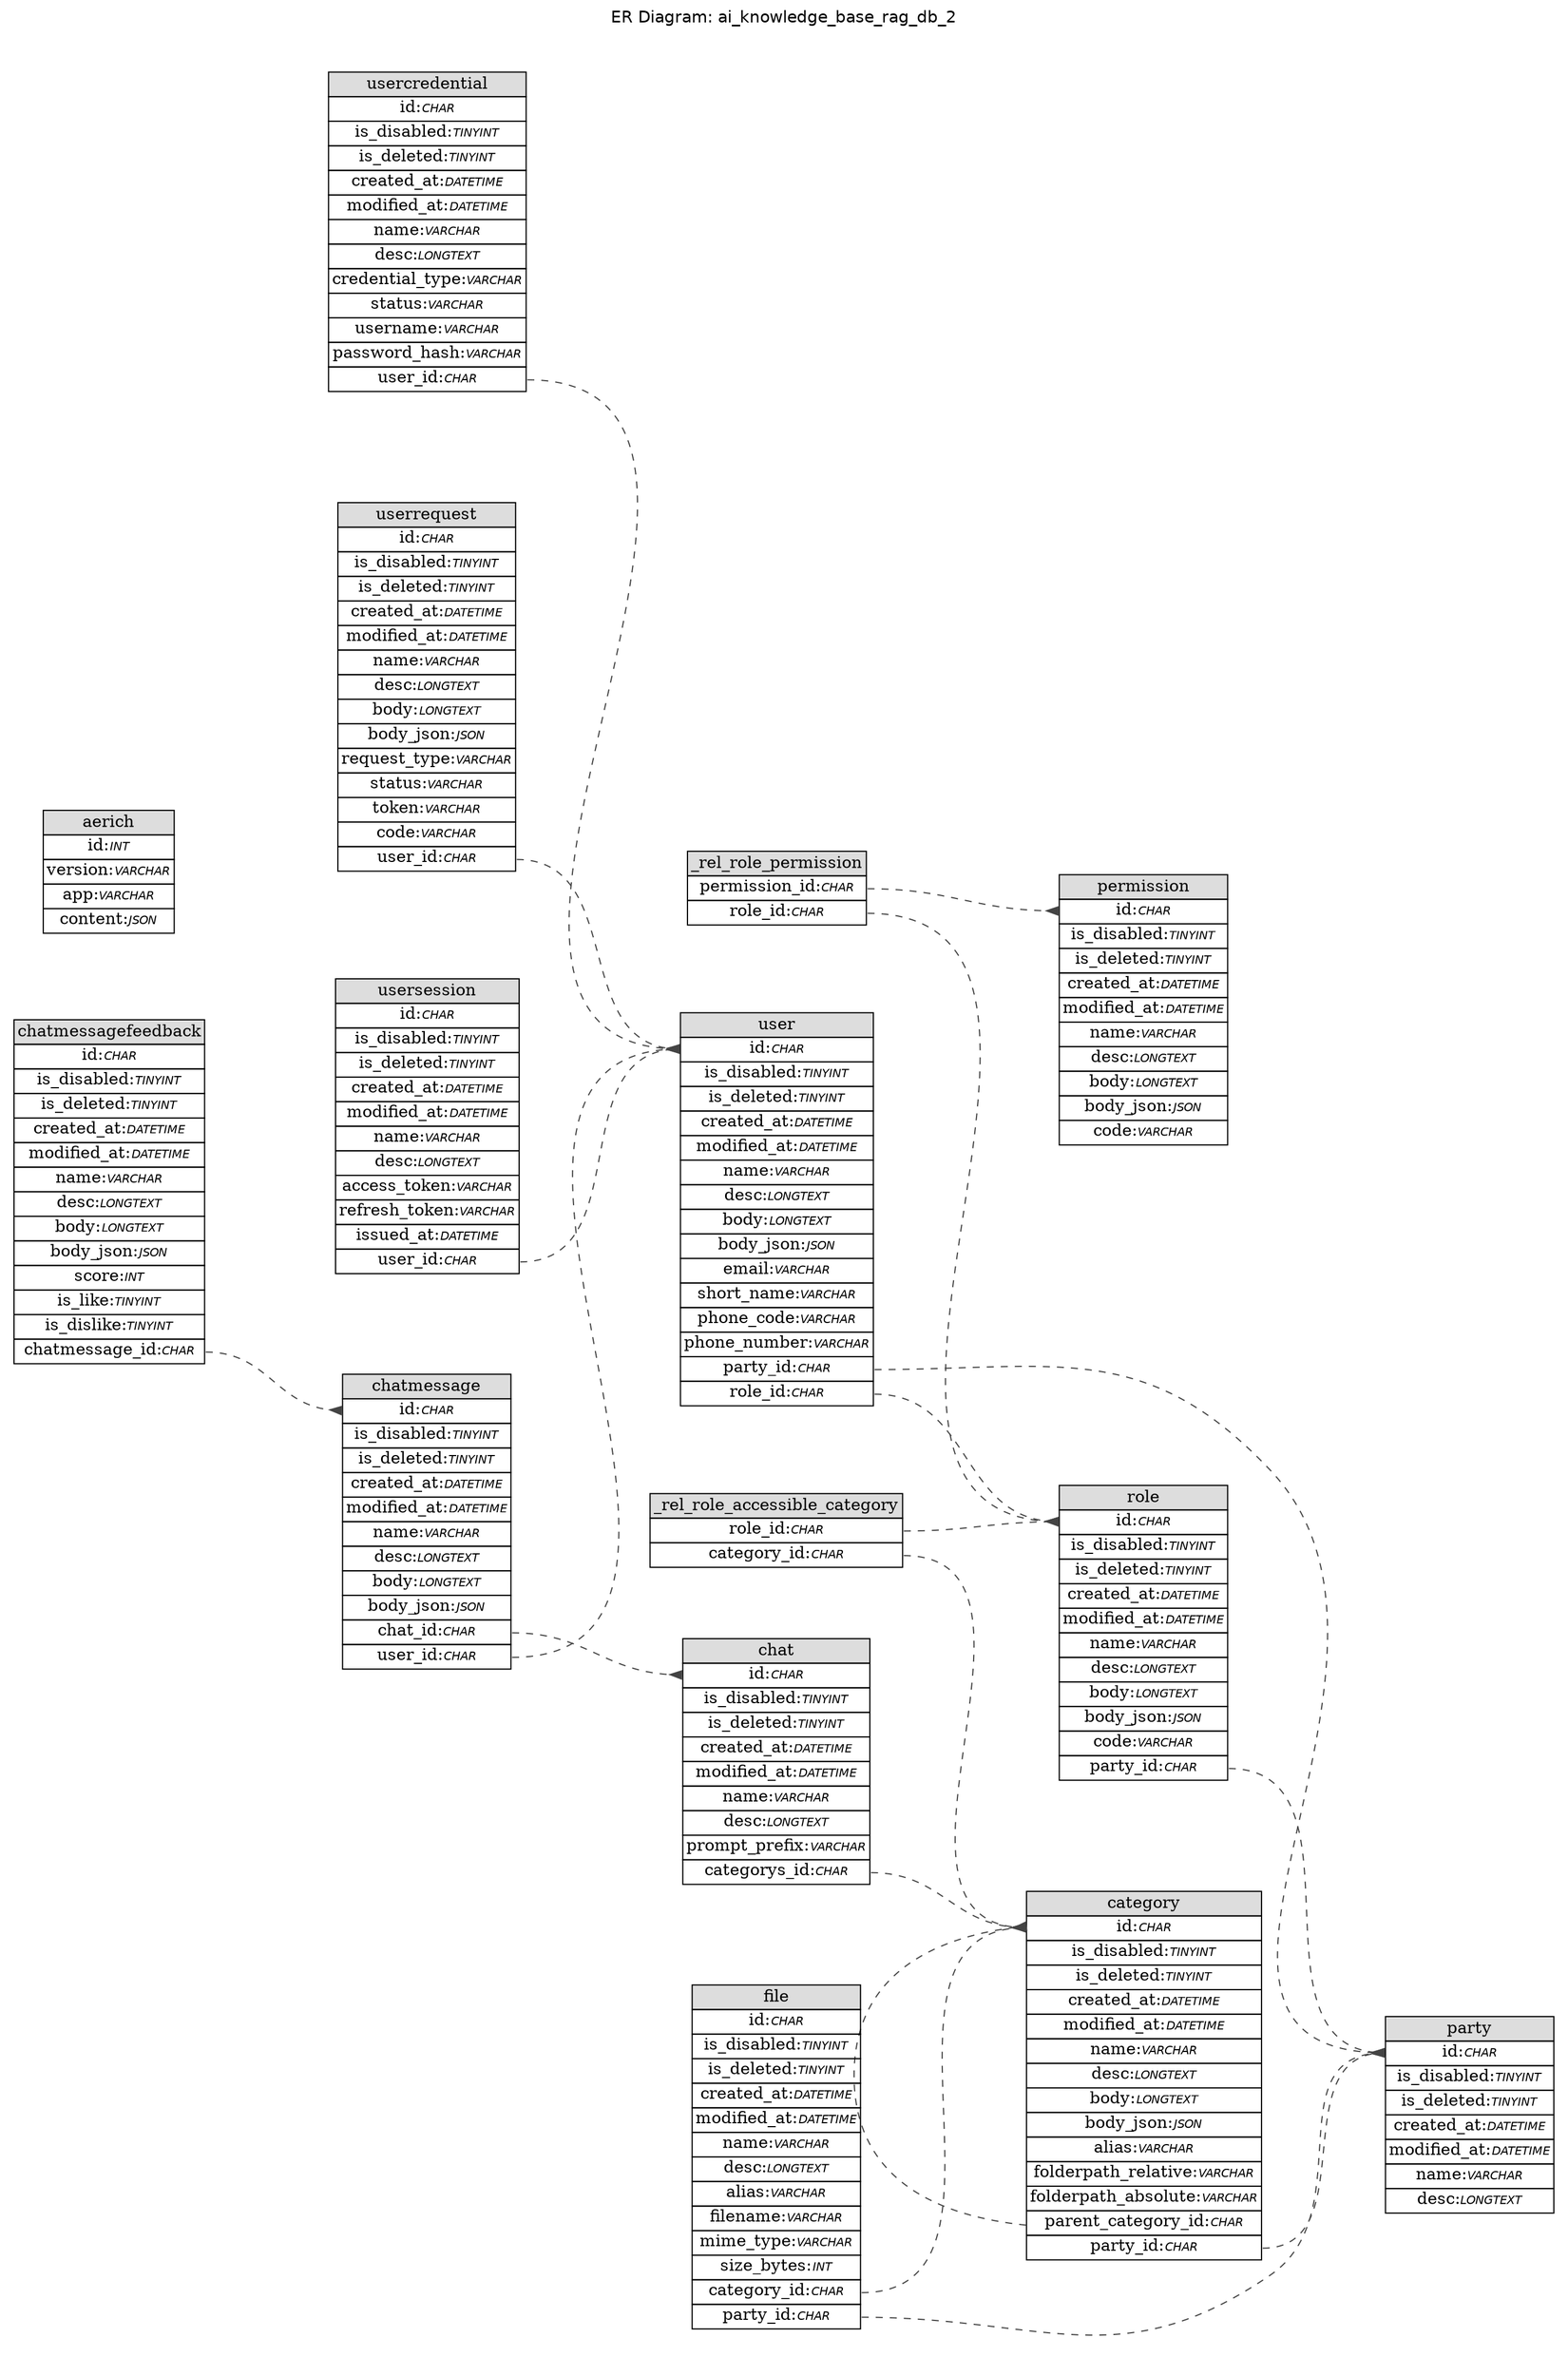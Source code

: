 // ************************************************************
// Generated by: Sequel Ace
// Version 20062
//
// https://sequel-ace.com/
// https://github.com/Sequel-Ace/Sequel-Ace
//
// Host: octopus-tech.com (MySQL 8.2.0)
// Database: ai_knowledge_base_rag_db_2
// Generation Time: 2024-05-03 18:47:31 +0000
// ************************************************************

digraph "Database Structure" {
	label = "ER Diagram: ai_knowledge_base_rag_db_2";
	labelloc = t;
	compound = true;
	node [ shape = record ];
	fontname = "Helvetica";
	ranksep = 1.25;
	ratio = 1.5;
	rankdir = LR;
	subgraph "table__rel_role_accessible_category" {
		node [ shape = "plaintext" ];
		"_rel_role_accessible_category" [ label=<
			<TABLE BORDER="0" CELLSPACING="0" CELLBORDER="1">
			<TR><TD COLSPAN="3" BGCOLOR="#DDDDDD">_rel_role_accessible_category</TD></TR>
			<TR><TD COLSPAN="3" PORT="role_id">role_id:<FONT FACE="Helvetica-Oblique" POINT-SIZE="10">CHAR</FONT></TD></TR>
			<TR><TD COLSPAN="3" PORT="category_id">category_id:<FONT FACE="Helvetica-Oblique" POINT-SIZE="10">CHAR</FONT></TD></TR>
			</TABLE>>
		];
	}
	subgraph "table__rel_role_permission" {
		node [ shape = "plaintext" ];
		"_rel_role_permission" [ label=<
			<TABLE BORDER="0" CELLSPACING="0" CELLBORDER="1">
			<TR><TD COLSPAN="3" BGCOLOR="#DDDDDD">_rel_role_permission</TD></TR>
			<TR><TD COLSPAN="3" PORT="permission_id">permission_id:<FONT FACE="Helvetica-Oblique" POINT-SIZE="10">CHAR</FONT></TD></TR>
			<TR><TD COLSPAN="3" PORT="role_id">role_id:<FONT FACE="Helvetica-Oblique" POINT-SIZE="10">CHAR</FONT></TD></TR>
			</TABLE>>
		];
	}
	subgraph "table_aerich" {
		node [ shape = "plaintext" ];
		"aerich" [ label=<
			<TABLE BORDER="0" CELLSPACING="0" CELLBORDER="1">
			<TR><TD COLSPAN="3" BGCOLOR="#DDDDDD">aerich</TD></TR>
			<TR><TD COLSPAN="3" PORT="id">id:<FONT FACE="Helvetica-Oblique" POINT-SIZE="10">INT</FONT></TD></TR>
			<TR><TD COLSPAN="3" PORT="version">version:<FONT FACE="Helvetica-Oblique" POINT-SIZE="10">VARCHAR</FONT></TD></TR>
			<TR><TD COLSPAN="3" PORT="app">app:<FONT FACE="Helvetica-Oblique" POINT-SIZE="10">VARCHAR</FONT></TD></TR>
			<TR><TD COLSPAN="3" PORT="content">content:<FONT FACE="Helvetica-Oblique" POINT-SIZE="10">JSON</FONT></TD></TR>
			</TABLE>>
		];
	}
	subgraph "table_category" {
		node [ shape = "plaintext" ];
		"category" [ label=<
			<TABLE BORDER="0" CELLSPACING="0" CELLBORDER="1">
			<TR><TD COLSPAN="3" BGCOLOR="#DDDDDD">category</TD></TR>
			<TR><TD COLSPAN="3" PORT="id">id:<FONT FACE="Helvetica-Oblique" POINT-SIZE="10">CHAR</FONT></TD></TR>
			<TR><TD COLSPAN="3" PORT="is_disabled">is_disabled:<FONT FACE="Helvetica-Oblique" POINT-SIZE="10">TINYINT</FONT></TD></TR>
			<TR><TD COLSPAN="3" PORT="is_deleted">is_deleted:<FONT FACE="Helvetica-Oblique" POINT-SIZE="10">TINYINT</FONT></TD></TR>
			<TR><TD COLSPAN="3" PORT="created_at">created_at:<FONT FACE="Helvetica-Oblique" POINT-SIZE="10">DATETIME</FONT></TD></TR>
			<TR><TD COLSPAN="3" PORT="modified_at">modified_at:<FONT FACE="Helvetica-Oblique" POINT-SIZE="10">DATETIME</FONT></TD></TR>
			<TR><TD COLSPAN="3" PORT="name">name:<FONT FACE="Helvetica-Oblique" POINT-SIZE="10">VARCHAR</FONT></TD></TR>
			<TR><TD COLSPAN="3" PORT="desc">desc:<FONT FACE="Helvetica-Oblique" POINT-SIZE="10">LONGTEXT</FONT></TD></TR>
			<TR><TD COLSPAN="3" PORT="body">body:<FONT FACE="Helvetica-Oblique" POINT-SIZE="10">LONGTEXT</FONT></TD></TR>
			<TR><TD COLSPAN="3" PORT="body_json">body_json:<FONT FACE="Helvetica-Oblique" POINT-SIZE="10">JSON</FONT></TD></TR>
			<TR><TD COLSPAN="3" PORT="alias">alias:<FONT FACE="Helvetica-Oblique" POINT-SIZE="10">VARCHAR</FONT></TD></TR>
			<TR><TD COLSPAN="3" PORT="folderpath_relative">folderpath_relative:<FONT FACE="Helvetica-Oblique" POINT-SIZE="10">VARCHAR</FONT></TD></TR>
			<TR><TD COLSPAN="3" PORT="folderpath_absolute">folderpath_absolute:<FONT FACE="Helvetica-Oblique" POINT-SIZE="10">VARCHAR</FONT></TD></TR>
			<TR><TD COLSPAN="3" PORT="parent_category_id">parent_category_id:<FONT FACE="Helvetica-Oblique" POINT-SIZE="10">CHAR</FONT></TD></TR>
			<TR><TD COLSPAN="3" PORT="party_id">party_id:<FONT FACE="Helvetica-Oblique" POINT-SIZE="10">CHAR</FONT></TD></TR>
			</TABLE>>
		];
	}
	subgraph "table_chat" {
		node [ shape = "plaintext" ];
		"chat" [ label=<
			<TABLE BORDER="0" CELLSPACING="0" CELLBORDER="1">
			<TR><TD COLSPAN="3" BGCOLOR="#DDDDDD">chat</TD></TR>
			<TR><TD COLSPAN="3" PORT="id">id:<FONT FACE="Helvetica-Oblique" POINT-SIZE="10">CHAR</FONT></TD></TR>
			<TR><TD COLSPAN="3" PORT="is_disabled">is_disabled:<FONT FACE="Helvetica-Oblique" POINT-SIZE="10">TINYINT</FONT></TD></TR>
			<TR><TD COLSPAN="3" PORT="is_deleted">is_deleted:<FONT FACE="Helvetica-Oblique" POINT-SIZE="10">TINYINT</FONT></TD></TR>
			<TR><TD COLSPAN="3" PORT="created_at">created_at:<FONT FACE="Helvetica-Oblique" POINT-SIZE="10">DATETIME</FONT></TD></TR>
			<TR><TD COLSPAN="3" PORT="modified_at">modified_at:<FONT FACE="Helvetica-Oblique" POINT-SIZE="10">DATETIME</FONT></TD></TR>
			<TR><TD COLSPAN="3" PORT="name">name:<FONT FACE="Helvetica-Oblique" POINT-SIZE="10">VARCHAR</FONT></TD></TR>
			<TR><TD COLSPAN="3" PORT="desc">desc:<FONT FACE="Helvetica-Oblique" POINT-SIZE="10">LONGTEXT</FONT></TD></TR>
			<TR><TD COLSPAN="3" PORT="prompt_prefix">prompt_prefix:<FONT FACE="Helvetica-Oblique" POINT-SIZE="10">VARCHAR</FONT></TD></TR>
			<TR><TD COLSPAN="3" PORT="categorys_id">categorys_id:<FONT FACE="Helvetica-Oblique" POINT-SIZE="10">CHAR</FONT></TD></TR>
			</TABLE>>
		];
	}
	subgraph "table_chatmessage" {
		node [ shape = "plaintext" ];
		"chatmessage" [ label=<
			<TABLE BORDER="0" CELLSPACING="0" CELLBORDER="1">
			<TR><TD COLSPAN="3" BGCOLOR="#DDDDDD">chatmessage</TD></TR>
			<TR><TD COLSPAN="3" PORT="id">id:<FONT FACE="Helvetica-Oblique" POINT-SIZE="10">CHAR</FONT></TD></TR>
			<TR><TD COLSPAN="3" PORT="is_disabled">is_disabled:<FONT FACE="Helvetica-Oblique" POINT-SIZE="10">TINYINT</FONT></TD></TR>
			<TR><TD COLSPAN="3" PORT="is_deleted">is_deleted:<FONT FACE="Helvetica-Oblique" POINT-SIZE="10">TINYINT</FONT></TD></TR>
			<TR><TD COLSPAN="3" PORT="created_at">created_at:<FONT FACE="Helvetica-Oblique" POINT-SIZE="10">DATETIME</FONT></TD></TR>
			<TR><TD COLSPAN="3" PORT="modified_at">modified_at:<FONT FACE="Helvetica-Oblique" POINT-SIZE="10">DATETIME</FONT></TD></TR>
			<TR><TD COLSPAN="3" PORT="name">name:<FONT FACE="Helvetica-Oblique" POINT-SIZE="10">VARCHAR</FONT></TD></TR>
			<TR><TD COLSPAN="3" PORT="desc">desc:<FONT FACE="Helvetica-Oblique" POINT-SIZE="10">LONGTEXT</FONT></TD></TR>
			<TR><TD COLSPAN="3" PORT="body">body:<FONT FACE="Helvetica-Oblique" POINT-SIZE="10">LONGTEXT</FONT></TD></TR>
			<TR><TD COLSPAN="3" PORT="body_json">body_json:<FONT FACE="Helvetica-Oblique" POINT-SIZE="10">JSON</FONT></TD></TR>
			<TR><TD COLSPAN="3" PORT="chat_id">chat_id:<FONT FACE="Helvetica-Oblique" POINT-SIZE="10">CHAR</FONT></TD></TR>
			<TR><TD COLSPAN="3" PORT="user_id">user_id:<FONT FACE="Helvetica-Oblique" POINT-SIZE="10">CHAR</FONT></TD></TR>
			</TABLE>>
		];
	}
	subgraph "table_chatmessagefeedback" {
		node [ shape = "plaintext" ];
		"chatmessagefeedback" [ label=<
			<TABLE BORDER="0" CELLSPACING="0" CELLBORDER="1">
			<TR><TD COLSPAN="3" BGCOLOR="#DDDDDD">chatmessagefeedback</TD></TR>
			<TR><TD COLSPAN="3" PORT="id">id:<FONT FACE="Helvetica-Oblique" POINT-SIZE="10">CHAR</FONT></TD></TR>
			<TR><TD COLSPAN="3" PORT="is_disabled">is_disabled:<FONT FACE="Helvetica-Oblique" POINT-SIZE="10">TINYINT</FONT></TD></TR>
			<TR><TD COLSPAN="3" PORT="is_deleted">is_deleted:<FONT FACE="Helvetica-Oblique" POINT-SIZE="10">TINYINT</FONT></TD></TR>
			<TR><TD COLSPAN="3" PORT="created_at">created_at:<FONT FACE="Helvetica-Oblique" POINT-SIZE="10">DATETIME</FONT></TD></TR>
			<TR><TD COLSPAN="3" PORT="modified_at">modified_at:<FONT FACE="Helvetica-Oblique" POINT-SIZE="10">DATETIME</FONT></TD></TR>
			<TR><TD COLSPAN="3" PORT="name">name:<FONT FACE="Helvetica-Oblique" POINT-SIZE="10">VARCHAR</FONT></TD></TR>
			<TR><TD COLSPAN="3" PORT="desc">desc:<FONT FACE="Helvetica-Oblique" POINT-SIZE="10">LONGTEXT</FONT></TD></TR>
			<TR><TD COLSPAN="3" PORT="body">body:<FONT FACE="Helvetica-Oblique" POINT-SIZE="10">LONGTEXT</FONT></TD></TR>
			<TR><TD COLSPAN="3" PORT="body_json">body_json:<FONT FACE="Helvetica-Oblique" POINT-SIZE="10">JSON</FONT></TD></TR>
			<TR><TD COLSPAN="3" PORT="score">score:<FONT FACE="Helvetica-Oblique" POINT-SIZE="10">INT</FONT></TD></TR>
			<TR><TD COLSPAN="3" PORT="is_like">is_like:<FONT FACE="Helvetica-Oblique" POINT-SIZE="10">TINYINT</FONT></TD></TR>
			<TR><TD COLSPAN="3" PORT="is_dislike">is_dislike:<FONT FACE="Helvetica-Oblique" POINT-SIZE="10">TINYINT</FONT></TD></TR>
			<TR><TD COLSPAN="3" PORT="chatmessage_id">chatmessage_id:<FONT FACE="Helvetica-Oblique" POINT-SIZE="10">CHAR</FONT></TD></TR>
			</TABLE>>
		];
	}
	subgraph "table_file" {
		node [ shape = "plaintext" ];
		"file" [ label=<
			<TABLE BORDER="0" CELLSPACING="0" CELLBORDER="1">
			<TR><TD COLSPAN="3" BGCOLOR="#DDDDDD">file</TD></TR>
			<TR><TD COLSPAN="3" PORT="id">id:<FONT FACE="Helvetica-Oblique" POINT-SIZE="10">CHAR</FONT></TD></TR>
			<TR><TD COLSPAN="3" PORT="is_disabled">is_disabled:<FONT FACE="Helvetica-Oblique" POINT-SIZE="10">TINYINT</FONT></TD></TR>
			<TR><TD COLSPAN="3" PORT="is_deleted">is_deleted:<FONT FACE="Helvetica-Oblique" POINT-SIZE="10">TINYINT</FONT></TD></TR>
			<TR><TD COLSPAN="3" PORT="created_at">created_at:<FONT FACE="Helvetica-Oblique" POINT-SIZE="10">DATETIME</FONT></TD></TR>
			<TR><TD COLSPAN="3" PORT="modified_at">modified_at:<FONT FACE="Helvetica-Oblique" POINT-SIZE="10">DATETIME</FONT></TD></TR>
			<TR><TD COLSPAN="3" PORT="name">name:<FONT FACE="Helvetica-Oblique" POINT-SIZE="10">VARCHAR</FONT></TD></TR>
			<TR><TD COLSPAN="3" PORT="desc">desc:<FONT FACE="Helvetica-Oblique" POINT-SIZE="10">LONGTEXT</FONT></TD></TR>
			<TR><TD COLSPAN="3" PORT="alias">alias:<FONT FACE="Helvetica-Oblique" POINT-SIZE="10">VARCHAR</FONT></TD></TR>
			<TR><TD COLSPAN="3" PORT="filename">filename:<FONT FACE="Helvetica-Oblique" POINT-SIZE="10">VARCHAR</FONT></TD></TR>
			<TR><TD COLSPAN="3" PORT="mime_type">mime_type:<FONT FACE="Helvetica-Oblique" POINT-SIZE="10">VARCHAR</FONT></TD></TR>
			<TR><TD COLSPAN="3" PORT="size_bytes">size_bytes:<FONT FACE="Helvetica-Oblique" POINT-SIZE="10">INT</FONT></TD></TR>
			<TR><TD COLSPAN="3" PORT="category_id">category_id:<FONT FACE="Helvetica-Oblique" POINT-SIZE="10">CHAR</FONT></TD></TR>
			<TR><TD COLSPAN="3" PORT="party_id">party_id:<FONT FACE="Helvetica-Oblique" POINT-SIZE="10">CHAR</FONT></TD></TR>
			</TABLE>>
		];
	}
	subgraph "table_party" {
		node [ shape = "plaintext" ];
		"party" [ label=<
			<TABLE BORDER="0" CELLSPACING="0" CELLBORDER="1">
			<TR><TD COLSPAN="3" BGCOLOR="#DDDDDD">party</TD></TR>
			<TR><TD COLSPAN="3" PORT="id">id:<FONT FACE="Helvetica-Oblique" POINT-SIZE="10">CHAR</FONT></TD></TR>
			<TR><TD COLSPAN="3" PORT="is_disabled">is_disabled:<FONT FACE="Helvetica-Oblique" POINT-SIZE="10">TINYINT</FONT></TD></TR>
			<TR><TD COLSPAN="3" PORT="is_deleted">is_deleted:<FONT FACE="Helvetica-Oblique" POINT-SIZE="10">TINYINT</FONT></TD></TR>
			<TR><TD COLSPAN="3" PORT="created_at">created_at:<FONT FACE="Helvetica-Oblique" POINT-SIZE="10">DATETIME</FONT></TD></TR>
			<TR><TD COLSPAN="3" PORT="modified_at">modified_at:<FONT FACE="Helvetica-Oblique" POINT-SIZE="10">DATETIME</FONT></TD></TR>
			<TR><TD COLSPAN="3" PORT="name">name:<FONT FACE="Helvetica-Oblique" POINT-SIZE="10">VARCHAR</FONT></TD></TR>
			<TR><TD COLSPAN="3" PORT="desc">desc:<FONT FACE="Helvetica-Oblique" POINT-SIZE="10">LONGTEXT</FONT></TD></TR>
			</TABLE>>
		];
	}
	subgraph "table_permission" {
		node [ shape = "plaintext" ];
		"permission" [ label=<
			<TABLE BORDER="0" CELLSPACING="0" CELLBORDER="1">
			<TR><TD COLSPAN="3" BGCOLOR="#DDDDDD">permission</TD></TR>
			<TR><TD COLSPAN="3" PORT="id">id:<FONT FACE="Helvetica-Oblique" POINT-SIZE="10">CHAR</FONT></TD></TR>
			<TR><TD COLSPAN="3" PORT="is_disabled">is_disabled:<FONT FACE="Helvetica-Oblique" POINT-SIZE="10">TINYINT</FONT></TD></TR>
			<TR><TD COLSPAN="3" PORT="is_deleted">is_deleted:<FONT FACE="Helvetica-Oblique" POINT-SIZE="10">TINYINT</FONT></TD></TR>
			<TR><TD COLSPAN="3" PORT="created_at">created_at:<FONT FACE="Helvetica-Oblique" POINT-SIZE="10">DATETIME</FONT></TD></TR>
			<TR><TD COLSPAN="3" PORT="modified_at">modified_at:<FONT FACE="Helvetica-Oblique" POINT-SIZE="10">DATETIME</FONT></TD></TR>
			<TR><TD COLSPAN="3" PORT="name">name:<FONT FACE="Helvetica-Oblique" POINT-SIZE="10">VARCHAR</FONT></TD></TR>
			<TR><TD COLSPAN="3" PORT="desc">desc:<FONT FACE="Helvetica-Oblique" POINT-SIZE="10">LONGTEXT</FONT></TD></TR>
			<TR><TD COLSPAN="3" PORT="body">body:<FONT FACE="Helvetica-Oblique" POINT-SIZE="10">LONGTEXT</FONT></TD></TR>
			<TR><TD COLSPAN="3" PORT="body_json">body_json:<FONT FACE="Helvetica-Oblique" POINT-SIZE="10">JSON</FONT></TD></TR>
			<TR><TD COLSPAN="3" PORT="code">code:<FONT FACE="Helvetica-Oblique" POINT-SIZE="10">VARCHAR</FONT></TD></TR>
			</TABLE>>
		];
	}
	subgraph "table_role" {
		node [ shape = "plaintext" ];
		"role" [ label=<
			<TABLE BORDER="0" CELLSPACING="0" CELLBORDER="1">
			<TR><TD COLSPAN="3" BGCOLOR="#DDDDDD">role</TD></TR>
			<TR><TD COLSPAN="3" PORT="id">id:<FONT FACE="Helvetica-Oblique" POINT-SIZE="10">CHAR</FONT></TD></TR>
			<TR><TD COLSPAN="3" PORT="is_disabled">is_disabled:<FONT FACE="Helvetica-Oblique" POINT-SIZE="10">TINYINT</FONT></TD></TR>
			<TR><TD COLSPAN="3" PORT="is_deleted">is_deleted:<FONT FACE="Helvetica-Oblique" POINT-SIZE="10">TINYINT</FONT></TD></TR>
			<TR><TD COLSPAN="3" PORT="created_at">created_at:<FONT FACE="Helvetica-Oblique" POINT-SIZE="10">DATETIME</FONT></TD></TR>
			<TR><TD COLSPAN="3" PORT="modified_at">modified_at:<FONT FACE="Helvetica-Oblique" POINT-SIZE="10">DATETIME</FONT></TD></TR>
			<TR><TD COLSPAN="3" PORT="name">name:<FONT FACE="Helvetica-Oblique" POINT-SIZE="10">VARCHAR</FONT></TD></TR>
			<TR><TD COLSPAN="3" PORT="desc">desc:<FONT FACE="Helvetica-Oblique" POINT-SIZE="10">LONGTEXT</FONT></TD></TR>
			<TR><TD COLSPAN="3" PORT="body">body:<FONT FACE="Helvetica-Oblique" POINT-SIZE="10">LONGTEXT</FONT></TD></TR>
			<TR><TD COLSPAN="3" PORT="body_json">body_json:<FONT FACE="Helvetica-Oblique" POINT-SIZE="10">JSON</FONT></TD></TR>
			<TR><TD COLSPAN="3" PORT="code">code:<FONT FACE="Helvetica-Oblique" POINT-SIZE="10">VARCHAR</FONT></TD></TR>
			<TR><TD COLSPAN="3" PORT="party_id">party_id:<FONT FACE="Helvetica-Oblique" POINT-SIZE="10">CHAR</FONT></TD></TR>
			</TABLE>>
		];
	}
	subgraph "table_user" {
		node [ shape = "plaintext" ];
		"user" [ label=<
			<TABLE BORDER="0" CELLSPACING="0" CELLBORDER="1">
			<TR><TD COLSPAN="3" BGCOLOR="#DDDDDD">user</TD></TR>
			<TR><TD COLSPAN="3" PORT="id">id:<FONT FACE="Helvetica-Oblique" POINT-SIZE="10">CHAR</FONT></TD></TR>
			<TR><TD COLSPAN="3" PORT="is_disabled">is_disabled:<FONT FACE="Helvetica-Oblique" POINT-SIZE="10">TINYINT</FONT></TD></TR>
			<TR><TD COLSPAN="3" PORT="is_deleted">is_deleted:<FONT FACE="Helvetica-Oblique" POINT-SIZE="10">TINYINT</FONT></TD></TR>
			<TR><TD COLSPAN="3" PORT="created_at">created_at:<FONT FACE="Helvetica-Oblique" POINT-SIZE="10">DATETIME</FONT></TD></TR>
			<TR><TD COLSPAN="3" PORT="modified_at">modified_at:<FONT FACE="Helvetica-Oblique" POINT-SIZE="10">DATETIME</FONT></TD></TR>
			<TR><TD COLSPAN="3" PORT="name">name:<FONT FACE="Helvetica-Oblique" POINT-SIZE="10">VARCHAR</FONT></TD></TR>
			<TR><TD COLSPAN="3" PORT="desc">desc:<FONT FACE="Helvetica-Oblique" POINT-SIZE="10">LONGTEXT</FONT></TD></TR>
			<TR><TD COLSPAN="3" PORT="body">body:<FONT FACE="Helvetica-Oblique" POINT-SIZE="10">LONGTEXT</FONT></TD></TR>
			<TR><TD COLSPAN="3" PORT="body_json">body_json:<FONT FACE="Helvetica-Oblique" POINT-SIZE="10">JSON</FONT></TD></TR>
			<TR><TD COLSPAN="3" PORT="email">email:<FONT FACE="Helvetica-Oblique" POINT-SIZE="10">VARCHAR</FONT></TD></TR>
			<TR><TD COLSPAN="3" PORT="short_name">short_name:<FONT FACE="Helvetica-Oblique" POINT-SIZE="10">VARCHAR</FONT></TD></TR>
			<TR><TD COLSPAN="3" PORT="phone_code">phone_code:<FONT FACE="Helvetica-Oblique" POINT-SIZE="10">VARCHAR</FONT></TD></TR>
			<TR><TD COLSPAN="3" PORT="phone_number">phone_number:<FONT FACE="Helvetica-Oblique" POINT-SIZE="10">VARCHAR</FONT></TD></TR>
			<TR><TD COLSPAN="3" PORT="party_id">party_id:<FONT FACE="Helvetica-Oblique" POINT-SIZE="10">CHAR</FONT></TD></TR>
			<TR><TD COLSPAN="3" PORT="role_id">role_id:<FONT FACE="Helvetica-Oblique" POINT-SIZE="10">CHAR</FONT></TD></TR>
			</TABLE>>
		];
	}
	subgraph "table_usercredential" {
		node [ shape = "plaintext" ];
		"usercredential" [ label=<
			<TABLE BORDER="0" CELLSPACING="0" CELLBORDER="1">
			<TR><TD COLSPAN="3" BGCOLOR="#DDDDDD">usercredential</TD></TR>
			<TR><TD COLSPAN="3" PORT="id">id:<FONT FACE="Helvetica-Oblique" POINT-SIZE="10">CHAR</FONT></TD></TR>
			<TR><TD COLSPAN="3" PORT="is_disabled">is_disabled:<FONT FACE="Helvetica-Oblique" POINT-SIZE="10">TINYINT</FONT></TD></TR>
			<TR><TD COLSPAN="3" PORT="is_deleted">is_deleted:<FONT FACE="Helvetica-Oblique" POINT-SIZE="10">TINYINT</FONT></TD></TR>
			<TR><TD COLSPAN="3" PORT="created_at">created_at:<FONT FACE="Helvetica-Oblique" POINT-SIZE="10">DATETIME</FONT></TD></TR>
			<TR><TD COLSPAN="3" PORT="modified_at">modified_at:<FONT FACE="Helvetica-Oblique" POINT-SIZE="10">DATETIME</FONT></TD></TR>
			<TR><TD COLSPAN="3" PORT="name">name:<FONT FACE="Helvetica-Oblique" POINT-SIZE="10">VARCHAR</FONT></TD></TR>
			<TR><TD COLSPAN="3" PORT="desc">desc:<FONT FACE="Helvetica-Oblique" POINT-SIZE="10">LONGTEXT</FONT></TD></TR>
			<TR><TD COLSPAN="3" PORT="credential_type">credential_type:<FONT FACE="Helvetica-Oblique" POINT-SIZE="10">VARCHAR</FONT></TD></TR>
			<TR><TD COLSPAN="3" PORT="status">status:<FONT FACE="Helvetica-Oblique" POINT-SIZE="10">VARCHAR</FONT></TD></TR>
			<TR><TD COLSPAN="3" PORT="username">username:<FONT FACE="Helvetica-Oblique" POINT-SIZE="10">VARCHAR</FONT></TD></TR>
			<TR><TD COLSPAN="3" PORT="password_hash">password_hash:<FONT FACE="Helvetica-Oblique" POINT-SIZE="10">VARCHAR</FONT></TD></TR>
			<TR><TD COLSPAN="3" PORT="user_id">user_id:<FONT FACE="Helvetica-Oblique" POINT-SIZE="10">CHAR</FONT></TD></TR>
			</TABLE>>
		];
	}
	subgraph "table_userrequest" {
		node [ shape = "plaintext" ];
		"userrequest" [ label=<
			<TABLE BORDER="0" CELLSPACING="0" CELLBORDER="1">
			<TR><TD COLSPAN="3" BGCOLOR="#DDDDDD">userrequest</TD></TR>
			<TR><TD COLSPAN="3" PORT="id">id:<FONT FACE="Helvetica-Oblique" POINT-SIZE="10">CHAR</FONT></TD></TR>
			<TR><TD COLSPAN="3" PORT="is_disabled">is_disabled:<FONT FACE="Helvetica-Oblique" POINT-SIZE="10">TINYINT</FONT></TD></TR>
			<TR><TD COLSPAN="3" PORT="is_deleted">is_deleted:<FONT FACE="Helvetica-Oblique" POINT-SIZE="10">TINYINT</FONT></TD></TR>
			<TR><TD COLSPAN="3" PORT="created_at">created_at:<FONT FACE="Helvetica-Oblique" POINT-SIZE="10">DATETIME</FONT></TD></TR>
			<TR><TD COLSPAN="3" PORT="modified_at">modified_at:<FONT FACE="Helvetica-Oblique" POINT-SIZE="10">DATETIME</FONT></TD></TR>
			<TR><TD COLSPAN="3" PORT="name">name:<FONT FACE="Helvetica-Oblique" POINT-SIZE="10">VARCHAR</FONT></TD></TR>
			<TR><TD COLSPAN="3" PORT="desc">desc:<FONT FACE="Helvetica-Oblique" POINT-SIZE="10">LONGTEXT</FONT></TD></TR>
			<TR><TD COLSPAN="3" PORT="body">body:<FONT FACE="Helvetica-Oblique" POINT-SIZE="10">LONGTEXT</FONT></TD></TR>
			<TR><TD COLSPAN="3" PORT="body_json">body_json:<FONT FACE="Helvetica-Oblique" POINT-SIZE="10">JSON</FONT></TD></TR>
			<TR><TD COLSPAN="3" PORT="request_type">request_type:<FONT FACE="Helvetica-Oblique" POINT-SIZE="10">VARCHAR</FONT></TD></TR>
			<TR><TD COLSPAN="3" PORT="status">status:<FONT FACE="Helvetica-Oblique" POINT-SIZE="10">VARCHAR</FONT></TD></TR>
			<TR><TD COLSPAN="3" PORT="token">token:<FONT FACE="Helvetica-Oblique" POINT-SIZE="10">VARCHAR</FONT></TD></TR>
			<TR><TD COLSPAN="3" PORT="code">code:<FONT FACE="Helvetica-Oblique" POINT-SIZE="10">VARCHAR</FONT></TD></TR>
			<TR><TD COLSPAN="3" PORT="user_id">user_id:<FONT FACE="Helvetica-Oblique" POINT-SIZE="10">CHAR</FONT></TD></TR>
			</TABLE>>
		];
	}
	subgraph "table_usersession" {
		node [ shape = "plaintext" ];
		"usersession" [ label=<
			<TABLE BORDER="0" CELLSPACING="0" CELLBORDER="1">
			<TR><TD COLSPAN="3" BGCOLOR="#DDDDDD">usersession</TD></TR>
			<TR><TD COLSPAN="3" PORT="id">id:<FONT FACE="Helvetica-Oblique" POINT-SIZE="10">CHAR</FONT></TD></TR>
			<TR><TD COLSPAN="3" PORT="is_disabled">is_disabled:<FONT FACE="Helvetica-Oblique" POINT-SIZE="10">TINYINT</FONT></TD></TR>
			<TR><TD COLSPAN="3" PORT="is_deleted">is_deleted:<FONT FACE="Helvetica-Oblique" POINT-SIZE="10">TINYINT</FONT></TD></TR>
			<TR><TD COLSPAN="3" PORT="created_at">created_at:<FONT FACE="Helvetica-Oblique" POINT-SIZE="10">DATETIME</FONT></TD></TR>
			<TR><TD COLSPAN="3" PORT="modified_at">modified_at:<FONT FACE="Helvetica-Oblique" POINT-SIZE="10">DATETIME</FONT></TD></TR>
			<TR><TD COLSPAN="3" PORT="name">name:<FONT FACE="Helvetica-Oblique" POINT-SIZE="10">VARCHAR</FONT></TD></TR>
			<TR><TD COLSPAN="3" PORT="desc">desc:<FONT FACE="Helvetica-Oblique" POINT-SIZE="10">LONGTEXT</FONT></TD></TR>
			<TR><TD COLSPAN="3" PORT="access_token">access_token:<FONT FACE="Helvetica-Oblique" POINT-SIZE="10">VARCHAR</FONT></TD></TR>
			<TR><TD COLSPAN="3" PORT="refresh_token">refresh_token:<FONT FACE="Helvetica-Oblique" POINT-SIZE="10">VARCHAR</FONT></TD></TR>
			<TR><TD COLSPAN="3" PORT="issued_at">issued_at:<FONT FACE="Helvetica-Oblique" POINT-SIZE="10">DATETIME</FONT></TD></TR>
			<TR><TD COLSPAN="3" PORT="user_id">user_id:<FONT FACE="Helvetica-Oblique" POINT-SIZE="10">CHAR</FONT></TD></TR>
			</TABLE>>
		];
	}
edge [ arrowhead=inv, arrowtail=normal, style=dashed, color="#444444" ];
_rel_role_accessible_category:role_id -> role:id ;
_rel_role_accessible_category:category_id -> category:id ;
_rel_role_permission:permission_id -> permission:id ;
_rel_role_permission:role_id -> role:id ;
category:parent_category_id -> category:id ;
category:party_id -> party:id ;
chat:categorys_id -> category:id ;
chatmessage:chat_id -> chat:id ;
chatmessage:user_id -> user:id ;
chatmessagefeedback:chatmessage_id -> chatmessage:id ;
file:category_id -> category:id ;
file:party_id -> party:id ;
role:party_id -> party:id ;
user:party_id -> party:id ;
user:role_id -> role:id ;
usercredential:user_id -> user:id ;
userrequest:user_id -> user:id ;
usersession:user_id -> user:id ;
}
